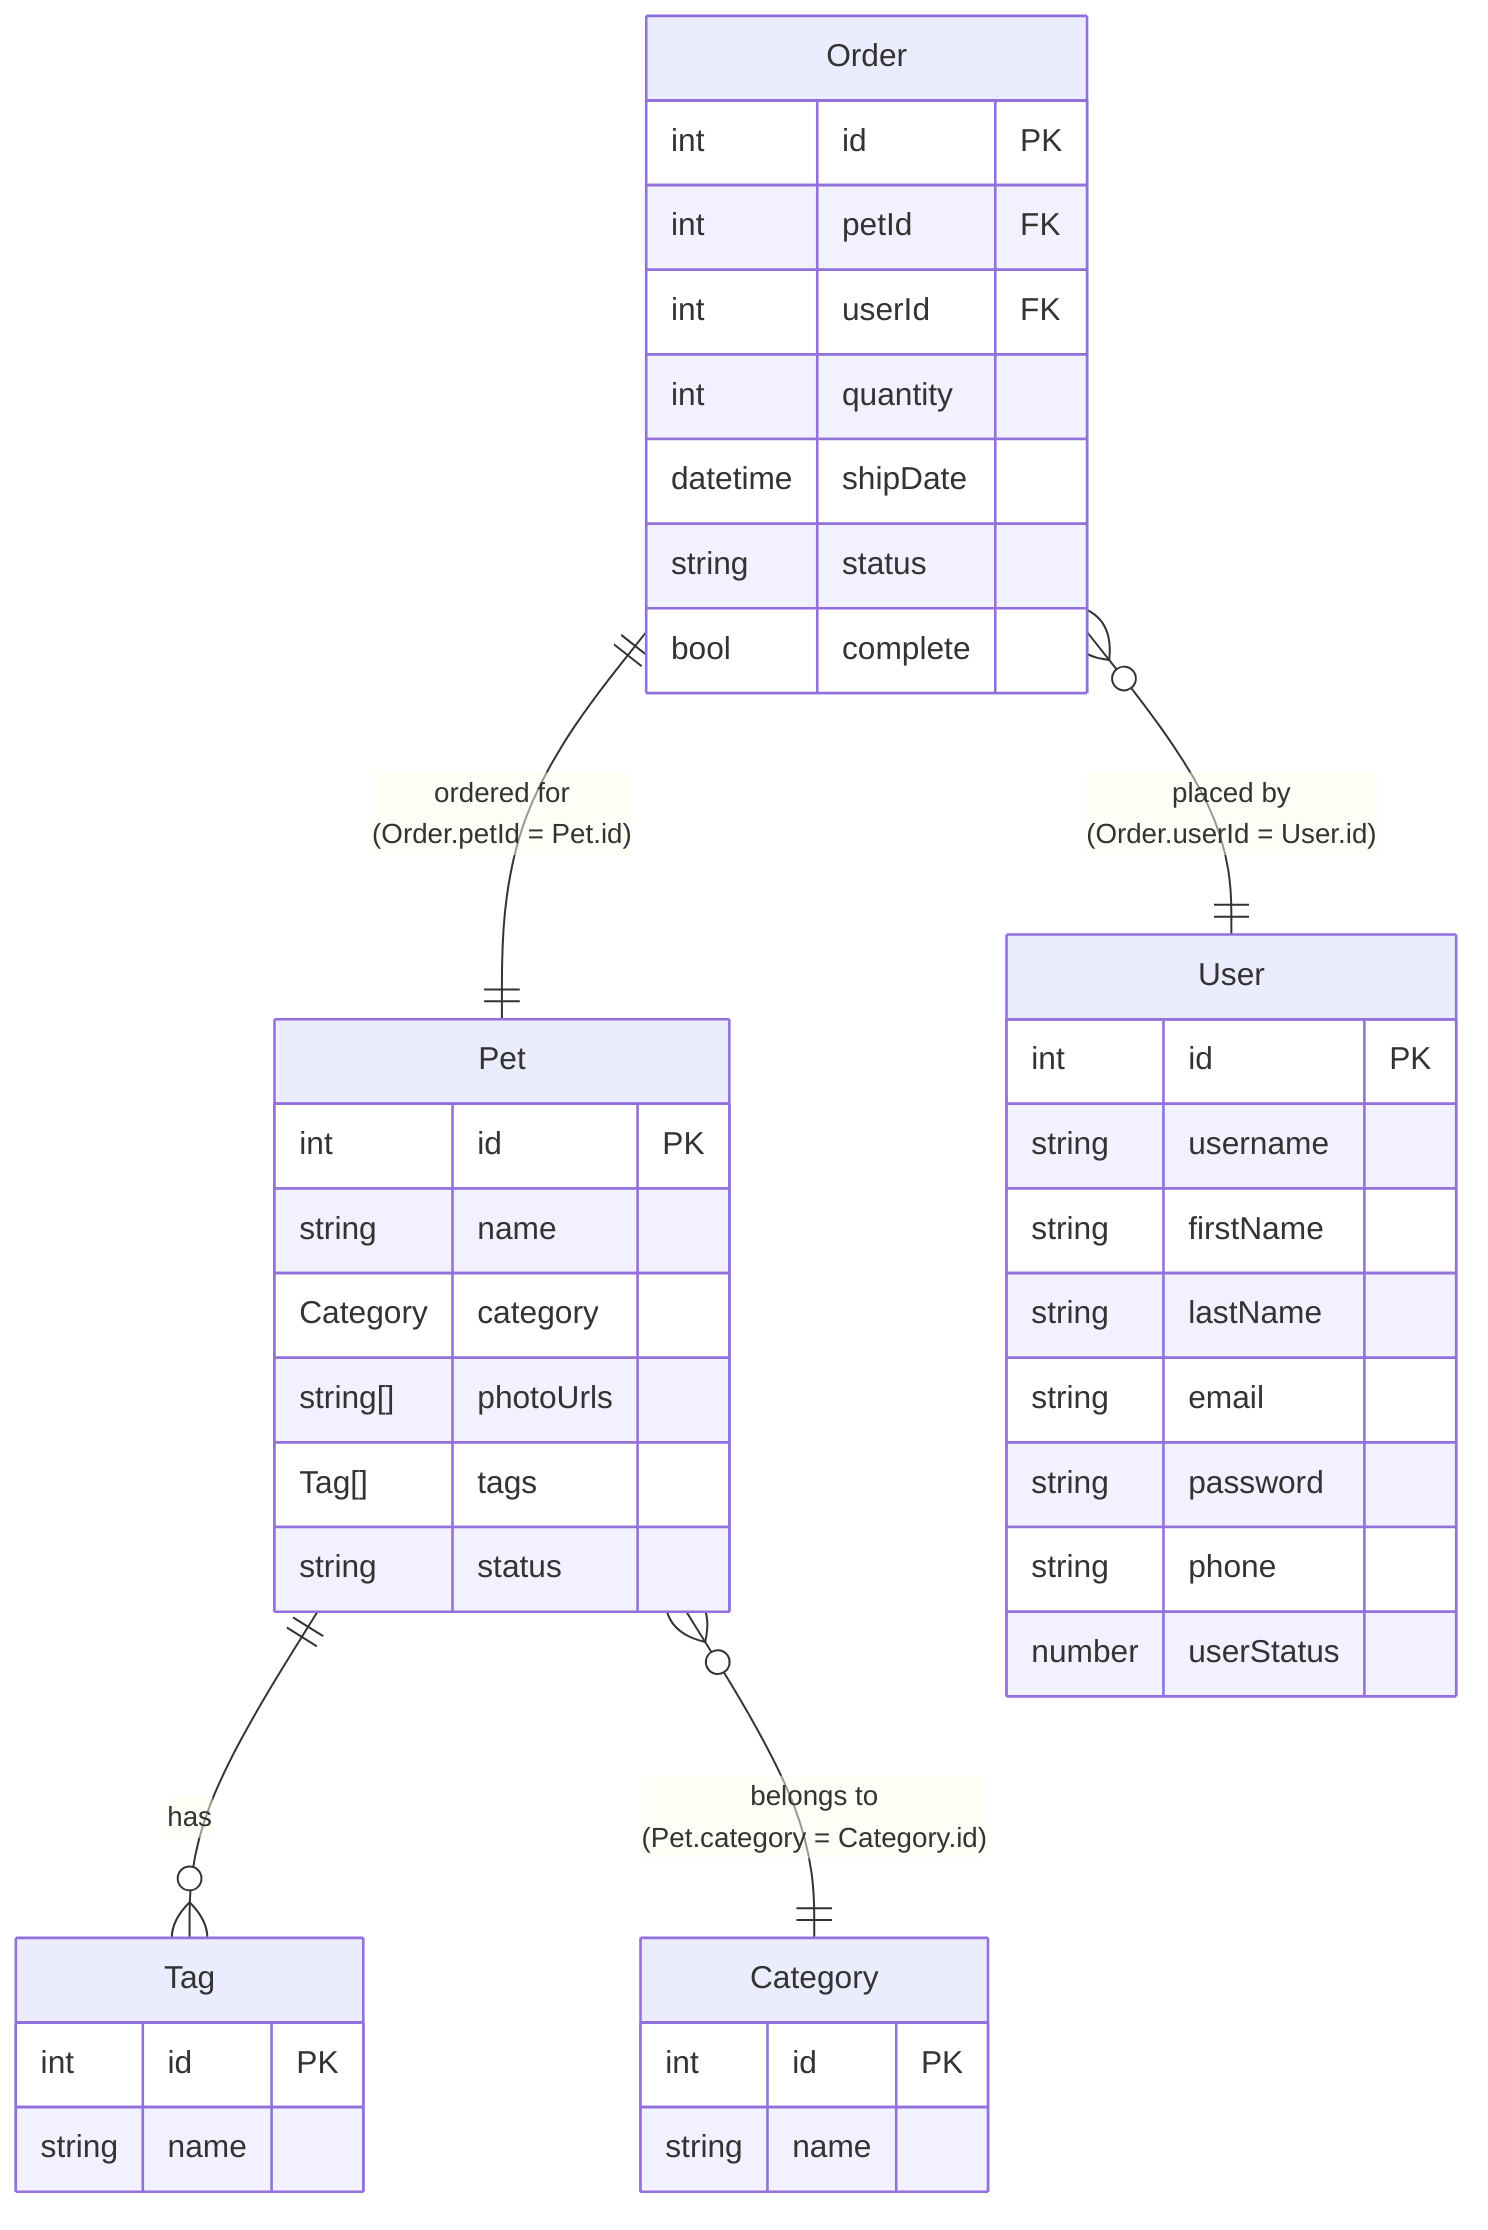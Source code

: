 erDiagram
    Pet {
        int id PK
        string name
        Category category 
        string[] photoUrls
        Tag[] tags 
        string status
    }

    User {
        int id PK
        string username
        string firstName
        string lastName
        string email
        string password
        string phone
        number userStatus
    }

    Order {
        int id PK
        int petId FK
        int userId FK
        int quantity
        datetime shipDate
        string status
        bool complete
    }

    Tag {
        int id PK
        string name
    }

    Category {
        int id PK
        string name
    }

    Pet ||--o{ Tag : "has"
    Pet }o--|| Category : "belongs to<br />(Pet.category = Category.id)"
    Order ||--|| Pet : "ordered for<br />(Order.petId = Pet.id)"
    Order }o--|| User : "placed by<br />(Order.userId = User.id)"